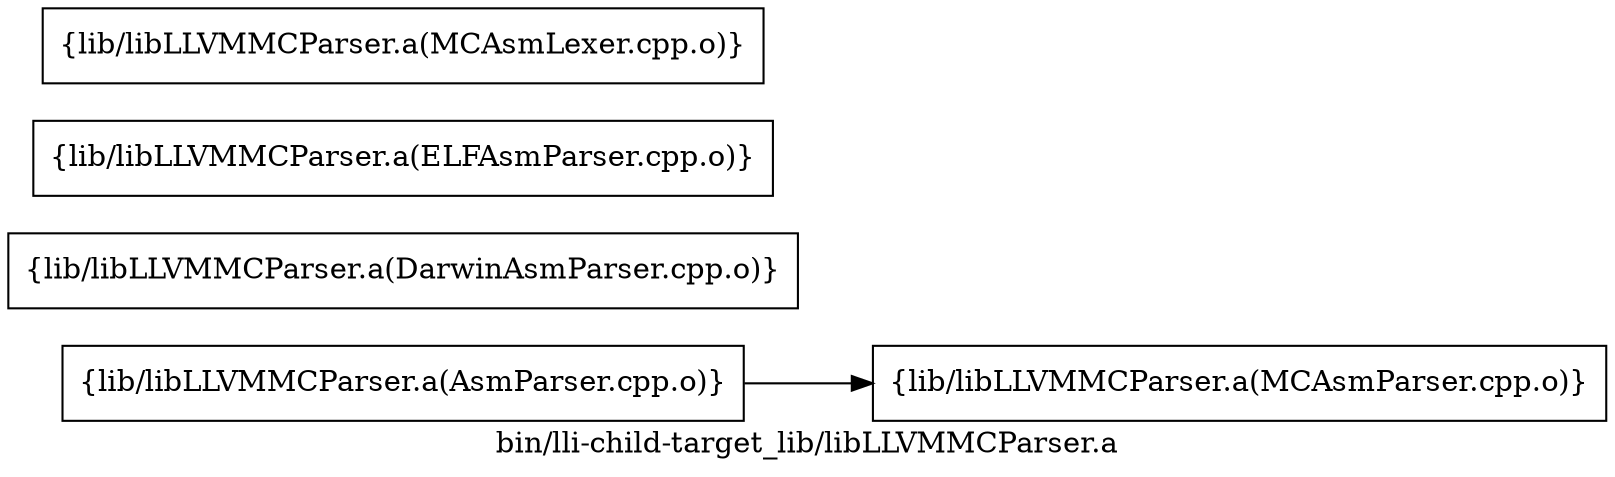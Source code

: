 digraph "bin/lli-child-target_lib/libLLVMMCParser.a" {
	label="bin/lli-child-target_lib/libLLVMMCParser.a";
	rankdir=LR;
	{ rank=same; Node0x55cba6edb298;  }

	Node0x55cba6edb298 [shape=record,shape=box,group=0,label="{lib/libLLVMMCParser.a(AsmParser.cpp.o)}"];
	Node0x55cba6edb298 -> Node0x55cba6eddb88;
	Node0x55cba6eddb88 [shape=record,shape=box,group=0,label="{lib/libLLVMMCParser.a(MCAsmParser.cpp.o)}"];
	Node0x55cba6edc918 [shape=record,shape=box,group=0,label="{lib/libLLVMMCParser.a(DarwinAsmParser.cpp.o)}"];
	Node0x55cba6edc148 [shape=record,shape=box,group=0,label="{lib/libLLVMMCParser.a(ELFAsmParser.cpp.o)}"];
	Node0x55cba6edcfa8 [shape=record,shape=box,group=0,label="{lib/libLLVMMCParser.a(MCAsmLexer.cpp.o)}"];
}
